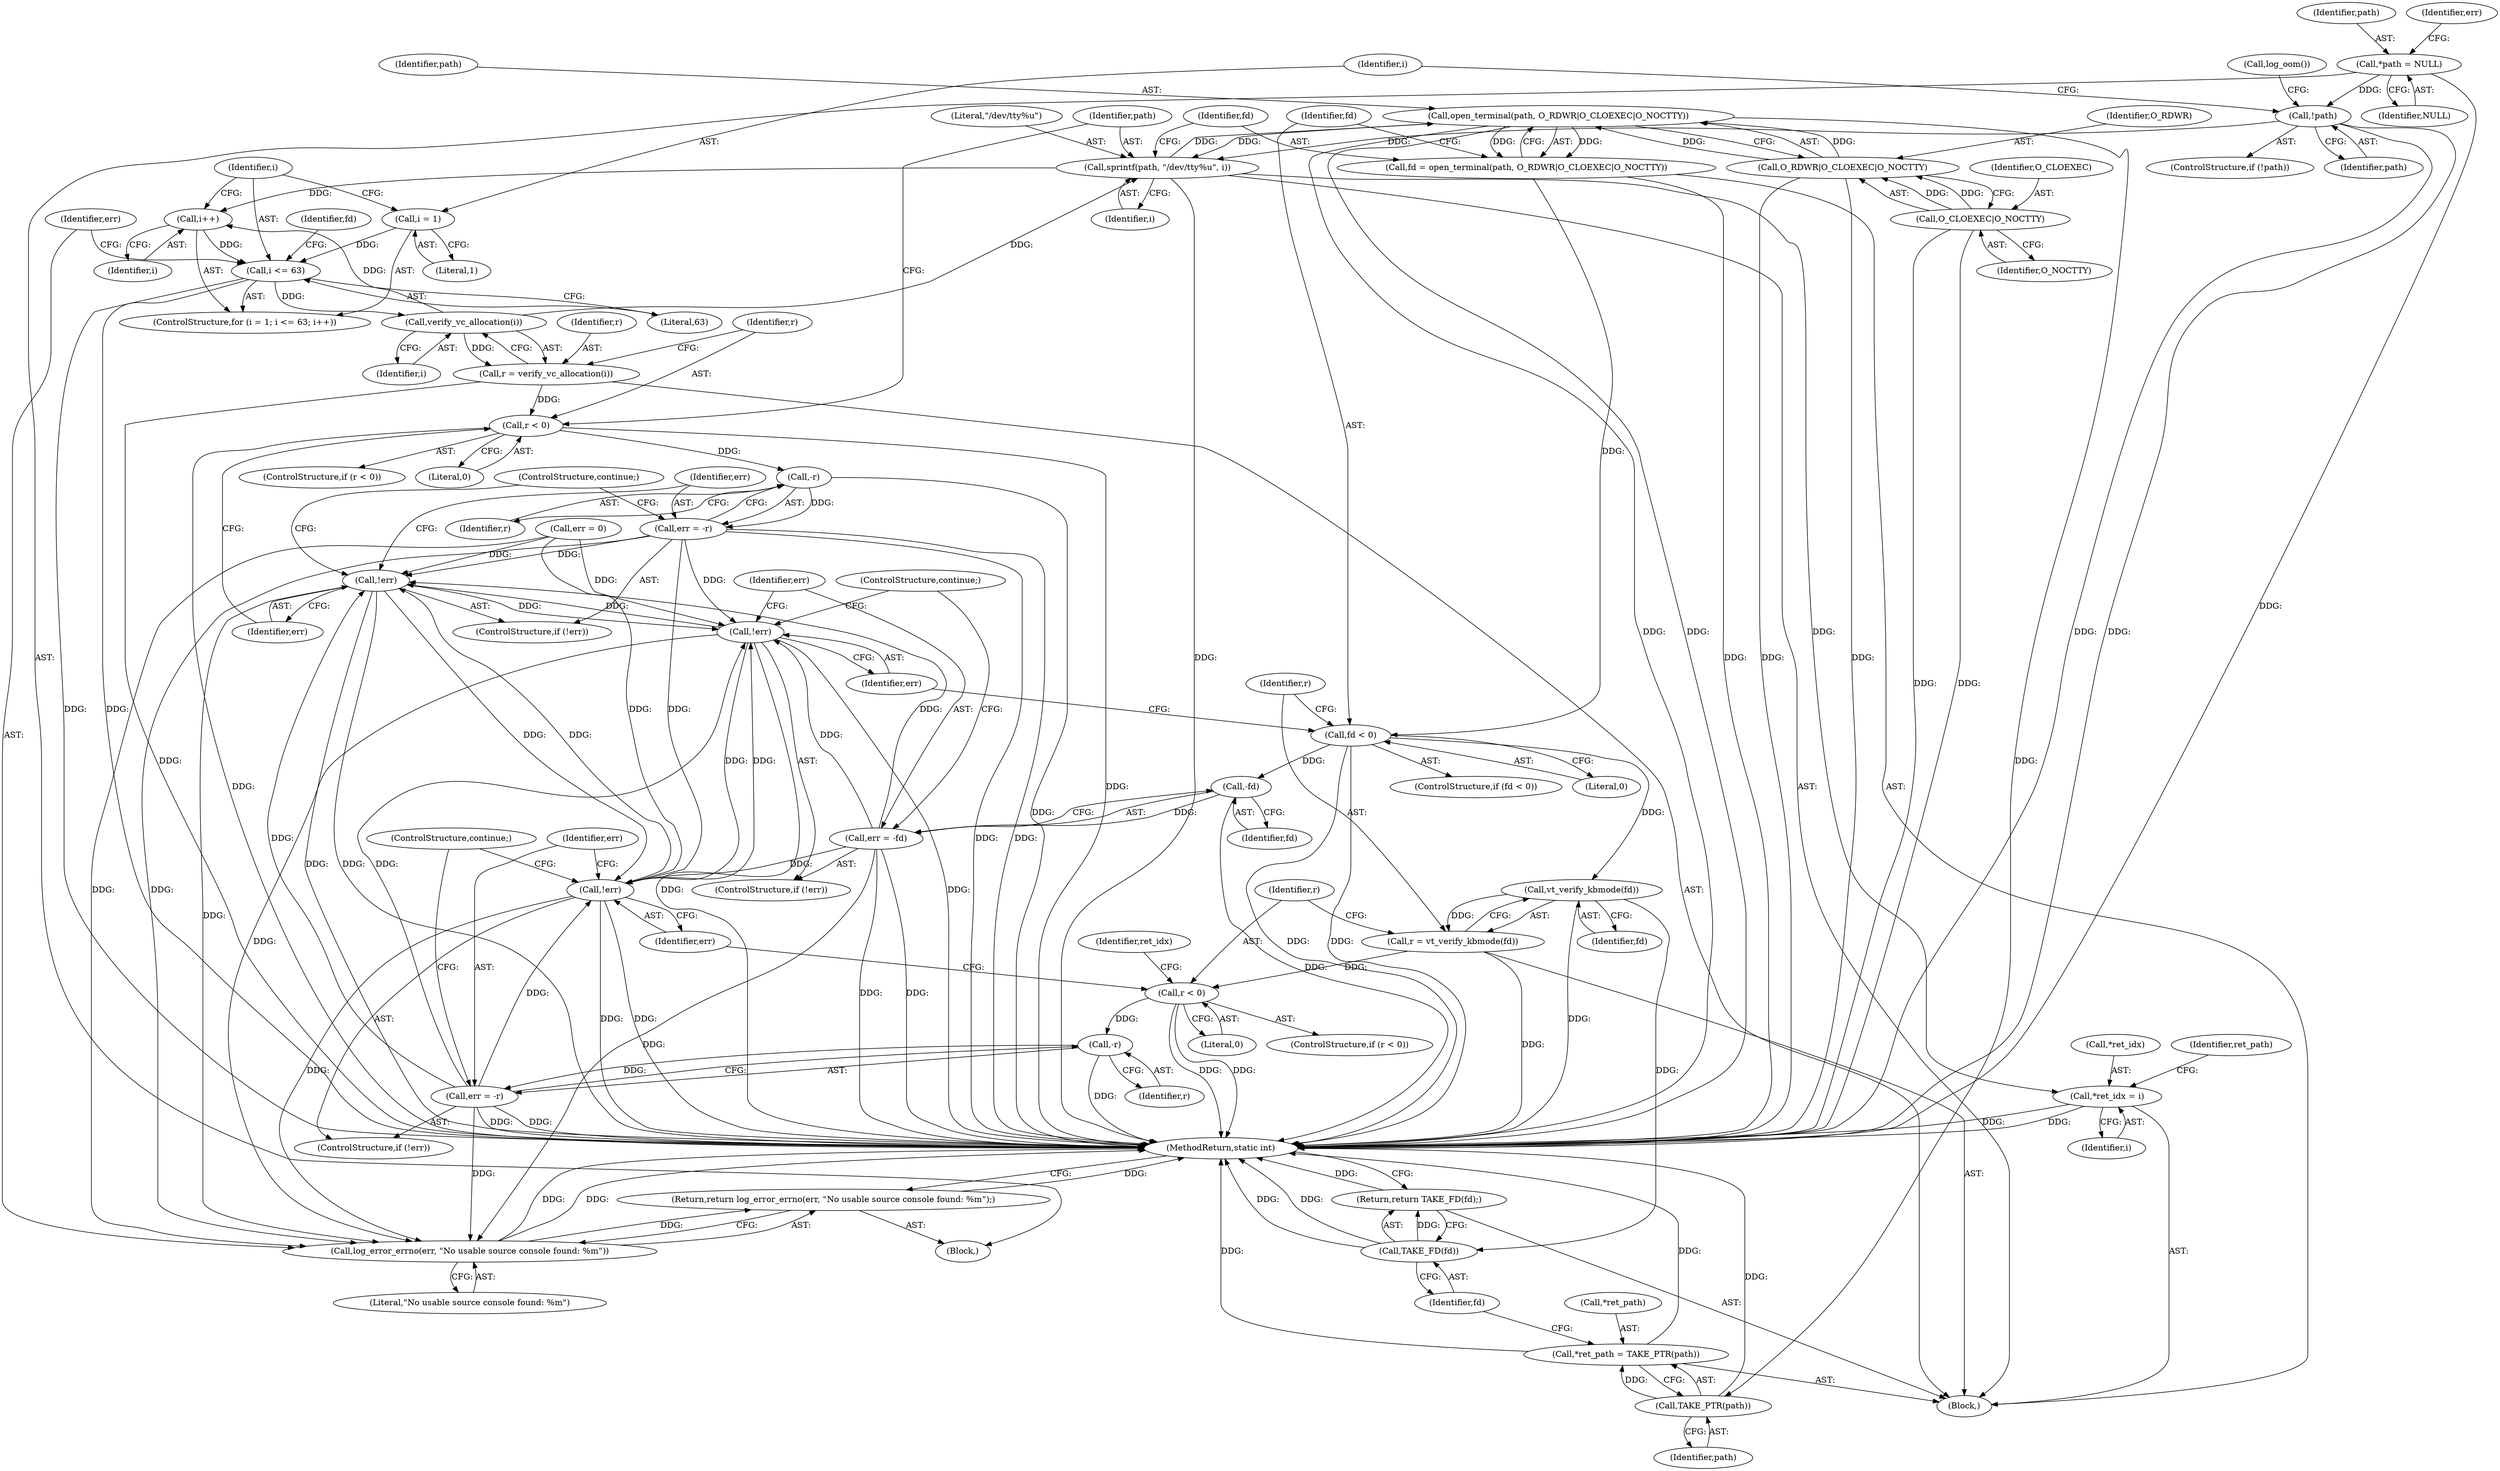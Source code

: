 digraph "0_systemd_9725f1a10f80f5e0ae7d9b60547458622aeb322f_0@API" {
"1000162" [label="(Call,open_terminal(path, O_RDWR|O_CLOEXEC|O_NOCTTY))"];
"1000156" [label="(Call,sprintf(path, \"/dev/tty%u\", i))"];
"1000120" [label="(Call,!path)"];
"1000106" [label="(Call,*path = NULL)"];
"1000162" [label="(Call,open_terminal(path, O_RDWR|O_CLOEXEC|O_NOCTTY))"];
"1000164" [label="(Call,O_RDWR|O_CLOEXEC|O_NOCTTY)"];
"1000166" [label="(Call,O_CLOEXEC|O_NOCTTY)"];
"1000141" [label="(Call,verify_vc_allocation(i))"];
"1000128" [label="(Call,i <= 63)"];
"1000125" [label="(Call,i = 1)"];
"1000131" [label="(Call,i++)"];
"1000139" [label="(Call,r = verify_vc_allocation(i))"];
"1000144" [label="(Call,r < 0)"];
"1000153" [label="(Call,-r)"];
"1000151" [label="(Call,err = -r)"];
"1000149" [label="(Call,!err)"];
"1000175" [label="(Call,!err)"];
"1000192" [label="(Call,!err)"];
"1000212" [label="(Call,log_error_errno(err, \"No usable source console found: %m\"))"];
"1000211" [label="(Return,return log_error_errno(err, \"No usable source console found: %m\");)"];
"1000160" [label="(Call,fd = open_terminal(path, O_RDWR|O_CLOEXEC|O_NOCTTY))"];
"1000170" [label="(Call,fd < 0)"];
"1000179" [label="(Call,-fd)"];
"1000177" [label="(Call,err = -fd)"];
"1000184" [label="(Call,vt_verify_kbmode(fd))"];
"1000182" [label="(Call,r = vt_verify_kbmode(fd))"];
"1000187" [label="(Call,r < 0)"];
"1000196" [label="(Call,-r)"];
"1000194" [label="(Call,err = -r)"];
"1000209" [label="(Call,TAKE_FD(fd))"];
"1000208" [label="(Return,return TAKE_FD(fd);)"];
"1000206" [label="(Call,TAKE_PTR(path))"];
"1000203" [label="(Call,*ret_path = TAKE_PTR(path))"];
"1000199" [label="(Call,*ret_idx = i)"];
"1000125" [label="(Call,i = 1)"];
"1000195" [label="(Identifier,err)"];
"1000143" [label="(ControlStructure,if (r < 0))"];
"1000202" [label="(Identifier,i)"];
"1000191" [label="(ControlStructure,if (!err))"];
"1000200" [label="(Call,*ret_idx)"];
"1000164" [label="(Call,O_RDWR|O_CLOEXEC|O_NOCTTY)"];
"1000166" [label="(Call,O_CLOEXEC|O_NOCTTY)"];
"1000187" [label="(Call,r < 0)"];
"1000123" [label="(Call,log_oom())"];
"1000214" [label="(Literal,\"No usable source console found: %m\")"];
"1000111" [label="(Call,err = 0)"];
"1000155" [label="(ControlStructure,continue;)"];
"1000203" [label="(Call,*ret_path = TAKE_PTR(path))"];
"1000176" [label="(Identifier,err)"];
"1000140" [label="(Identifier,r)"];
"1000146" [label="(Literal,0)"];
"1000106" [label="(Call,*path = NULL)"];
"1000145" [label="(Identifier,r)"];
"1000129" [label="(Identifier,i)"];
"1000189" [label="(Literal,0)"];
"1000104" [label="(Block,)"];
"1000198" [label="(ControlStructure,continue;)"];
"1000160" [label="(Call,fd = open_terminal(path, O_RDWR|O_CLOEXEC|O_NOCTTY))"];
"1000186" [label="(ControlStructure,if (r < 0))"];
"1000197" [label="(Identifier,r)"];
"1000152" [label="(Identifier,err)"];
"1000119" [label="(ControlStructure,if (!path))"];
"1000182" [label="(Call,r = vt_verify_kbmode(fd))"];
"1000156" [label="(Call,sprintf(path, \"/dev/tty%u\", i))"];
"1000180" [label="(Identifier,fd)"];
"1000212" [label="(Call,log_error_errno(err, \"No usable source console found: %m\"))"];
"1000165" [label="(Identifier,O_RDWR)"];
"1000144" [label="(Call,r < 0)"];
"1000192" [label="(Call,!err)"];
"1000121" [label="(Identifier,path)"];
"1000194" [label="(Call,err = -r)"];
"1000215" [label="(MethodReturn,static int)"];
"1000179" [label="(Call,-fd)"];
"1000159" [label="(Identifier,i)"];
"1000162" [label="(Call,open_terminal(path, O_RDWR|O_CLOEXEC|O_NOCTTY))"];
"1000175" [label="(Call,!err)"];
"1000107" [label="(Identifier,path)"];
"1000151" [label="(Call,err = -r)"];
"1000177" [label="(Call,err = -fd)"];
"1000130" [label="(Literal,63)"];
"1000132" [label="(Identifier,i)"];
"1000205" [label="(Identifier,ret_path)"];
"1000157" [label="(Identifier,path)"];
"1000171" [label="(Identifier,fd)"];
"1000131" [label="(Call,i++)"];
"1000150" [label="(Identifier,err)"];
"1000169" [label="(ControlStructure,if (fd < 0))"];
"1000209" [label="(Call,TAKE_FD(fd))"];
"1000201" [label="(Identifier,ret_idx)"];
"1000196" [label="(Call,-r)"];
"1000204" [label="(Call,*ret_path)"];
"1000174" [label="(ControlStructure,if (!err))"];
"1000206" [label="(Call,TAKE_PTR(path))"];
"1000141" [label="(Call,verify_vc_allocation(i))"];
"1000188" [label="(Identifier,r)"];
"1000184" [label="(Call,vt_verify_kbmode(fd))"];
"1000148" [label="(ControlStructure,if (!err))"];
"1000167" [label="(Identifier,O_CLOEXEC)"];
"1000120" [label="(Call,!path)"];
"1000124" [label="(ControlStructure,for (i = 1; i <= 63; i++))"];
"1000158" [label="(Literal,\"/dev/tty%u\")"];
"1000210" [label="(Identifier,fd)"];
"1000199" [label="(Call,*ret_idx = i)"];
"1000139" [label="(Call,r = verify_vc_allocation(i))"];
"1000211" [label="(Return,return log_error_errno(err, \"No usable source console found: %m\");)"];
"1000112" [label="(Identifier,err)"];
"1000161" [label="(Identifier,fd)"];
"1000178" [label="(Identifier,err)"];
"1000207" [label="(Identifier,path)"];
"1000136" [label="(Identifier,fd)"];
"1000163" [label="(Identifier,path)"];
"1000108" [label="(Identifier,NULL)"];
"1000128" [label="(Call,i <= 63)"];
"1000170" [label="(Call,fd < 0)"];
"1000133" [label="(Block,)"];
"1000126" [label="(Identifier,i)"];
"1000142" [label="(Identifier,i)"];
"1000153" [label="(Call,-r)"];
"1000208" [label="(Return,return TAKE_FD(fd);)"];
"1000183" [label="(Identifier,r)"];
"1000213" [label="(Identifier,err)"];
"1000181" [label="(ControlStructure,continue;)"];
"1000168" [label="(Identifier,O_NOCTTY)"];
"1000185" [label="(Identifier,fd)"];
"1000154" [label="(Identifier,r)"];
"1000149" [label="(Call,!err)"];
"1000193" [label="(Identifier,err)"];
"1000127" [label="(Literal,1)"];
"1000172" [label="(Literal,0)"];
"1000162" -> "1000160"  [label="AST: "];
"1000162" -> "1000164"  [label="CFG: "];
"1000163" -> "1000162"  [label="AST: "];
"1000164" -> "1000162"  [label="AST: "];
"1000160" -> "1000162"  [label="CFG: "];
"1000162" -> "1000215"  [label="DDG: "];
"1000162" -> "1000215"  [label="DDG: "];
"1000162" -> "1000156"  [label="DDG: "];
"1000162" -> "1000160"  [label="DDG: "];
"1000162" -> "1000160"  [label="DDG: "];
"1000156" -> "1000162"  [label="DDG: "];
"1000164" -> "1000162"  [label="DDG: "];
"1000164" -> "1000162"  [label="DDG: "];
"1000162" -> "1000206"  [label="DDG: "];
"1000156" -> "1000133"  [label="AST: "];
"1000156" -> "1000159"  [label="CFG: "];
"1000157" -> "1000156"  [label="AST: "];
"1000158" -> "1000156"  [label="AST: "];
"1000159" -> "1000156"  [label="AST: "];
"1000161" -> "1000156"  [label="CFG: "];
"1000156" -> "1000215"  [label="DDG: "];
"1000156" -> "1000131"  [label="DDG: "];
"1000120" -> "1000156"  [label="DDG: "];
"1000141" -> "1000156"  [label="DDG: "];
"1000156" -> "1000199"  [label="DDG: "];
"1000120" -> "1000119"  [label="AST: "];
"1000120" -> "1000121"  [label="CFG: "];
"1000121" -> "1000120"  [label="AST: "];
"1000123" -> "1000120"  [label="CFG: "];
"1000126" -> "1000120"  [label="CFG: "];
"1000120" -> "1000215"  [label="DDG: "];
"1000120" -> "1000215"  [label="DDG: "];
"1000106" -> "1000120"  [label="DDG: "];
"1000106" -> "1000104"  [label="AST: "];
"1000106" -> "1000108"  [label="CFG: "];
"1000107" -> "1000106"  [label="AST: "];
"1000108" -> "1000106"  [label="AST: "];
"1000112" -> "1000106"  [label="CFG: "];
"1000106" -> "1000215"  [label="DDG: "];
"1000164" -> "1000166"  [label="CFG: "];
"1000165" -> "1000164"  [label="AST: "];
"1000166" -> "1000164"  [label="AST: "];
"1000164" -> "1000215"  [label="DDG: "];
"1000164" -> "1000215"  [label="DDG: "];
"1000166" -> "1000164"  [label="DDG: "];
"1000166" -> "1000164"  [label="DDG: "];
"1000166" -> "1000168"  [label="CFG: "];
"1000167" -> "1000166"  [label="AST: "];
"1000168" -> "1000166"  [label="AST: "];
"1000166" -> "1000215"  [label="DDG: "];
"1000166" -> "1000215"  [label="DDG: "];
"1000141" -> "1000139"  [label="AST: "];
"1000141" -> "1000142"  [label="CFG: "];
"1000142" -> "1000141"  [label="AST: "];
"1000139" -> "1000141"  [label="CFG: "];
"1000141" -> "1000131"  [label="DDG: "];
"1000141" -> "1000139"  [label="DDG: "];
"1000128" -> "1000141"  [label="DDG: "];
"1000128" -> "1000124"  [label="AST: "];
"1000128" -> "1000130"  [label="CFG: "];
"1000129" -> "1000128"  [label="AST: "];
"1000130" -> "1000128"  [label="AST: "];
"1000136" -> "1000128"  [label="CFG: "];
"1000213" -> "1000128"  [label="CFG: "];
"1000128" -> "1000215"  [label="DDG: "];
"1000128" -> "1000215"  [label="DDG: "];
"1000125" -> "1000128"  [label="DDG: "];
"1000131" -> "1000128"  [label="DDG: "];
"1000125" -> "1000124"  [label="AST: "];
"1000125" -> "1000127"  [label="CFG: "];
"1000126" -> "1000125"  [label="AST: "];
"1000127" -> "1000125"  [label="AST: "];
"1000129" -> "1000125"  [label="CFG: "];
"1000131" -> "1000124"  [label="AST: "];
"1000131" -> "1000132"  [label="CFG: "];
"1000132" -> "1000131"  [label="AST: "];
"1000129" -> "1000131"  [label="CFG: "];
"1000139" -> "1000133"  [label="AST: "];
"1000140" -> "1000139"  [label="AST: "];
"1000145" -> "1000139"  [label="CFG: "];
"1000139" -> "1000215"  [label="DDG: "];
"1000139" -> "1000144"  [label="DDG: "];
"1000144" -> "1000143"  [label="AST: "];
"1000144" -> "1000146"  [label="CFG: "];
"1000145" -> "1000144"  [label="AST: "];
"1000146" -> "1000144"  [label="AST: "];
"1000150" -> "1000144"  [label="CFG: "];
"1000157" -> "1000144"  [label="CFG: "];
"1000144" -> "1000215"  [label="DDG: "];
"1000144" -> "1000215"  [label="DDG: "];
"1000144" -> "1000153"  [label="DDG: "];
"1000153" -> "1000151"  [label="AST: "];
"1000153" -> "1000154"  [label="CFG: "];
"1000154" -> "1000153"  [label="AST: "];
"1000151" -> "1000153"  [label="CFG: "];
"1000153" -> "1000215"  [label="DDG: "];
"1000153" -> "1000151"  [label="DDG: "];
"1000151" -> "1000148"  [label="AST: "];
"1000152" -> "1000151"  [label="AST: "];
"1000155" -> "1000151"  [label="CFG: "];
"1000151" -> "1000215"  [label="DDG: "];
"1000151" -> "1000215"  [label="DDG: "];
"1000151" -> "1000149"  [label="DDG: "];
"1000151" -> "1000175"  [label="DDG: "];
"1000151" -> "1000192"  [label="DDG: "];
"1000151" -> "1000212"  [label="DDG: "];
"1000149" -> "1000148"  [label="AST: "];
"1000149" -> "1000150"  [label="CFG: "];
"1000150" -> "1000149"  [label="AST: "];
"1000152" -> "1000149"  [label="CFG: "];
"1000155" -> "1000149"  [label="CFG: "];
"1000149" -> "1000215"  [label="DDG: "];
"1000149" -> "1000215"  [label="DDG: "];
"1000177" -> "1000149"  [label="DDG: "];
"1000175" -> "1000149"  [label="DDG: "];
"1000111" -> "1000149"  [label="DDG: "];
"1000192" -> "1000149"  [label="DDG: "];
"1000194" -> "1000149"  [label="DDG: "];
"1000149" -> "1000175"  [label="DDG: "];
"1000149" -> "1000192"  [label="DDG: "];
"1000149" -> "1000212"  [label="DDG: "];
"1000175" -> "1000174"  [label="AST: "];
"1000175" -> "1000176"  [label="CFG: "];
"1000176" -> "1000175"  [label="AST: "];
"1000178" -> "1000175"  [label="CFG: "];
"1000181" -> "1000175"  [label="CFG: "];
"1000175" -> "1000215"  [label="DDG: "];
"1000175" -> "1000215"  [label="DDG: "];
"1000177" -> "1000175"  [label="DDG: "];
"1000111" -> "1000175"  [label="DDG: "];
"1000192" -> "1000175"  [label="DDG: "];
"1000194" -> "1000175"  [label="DDG: "];
"1000175" -> "1000192"  [label="DDG: "];
"1000175" -> "1000212"  [label="DDG: "];
"1000192" -> "1000191"  [label="AST: "];
"1000192" -> "1000193"  [label="CFG: "];
"1000193" -> "1000192"  [label="AST: "];
"1000195" -> "1000192"  [label="CFG: "];
"1000198" -> "1000192"  [label="CFG: "];
"1000192" -> "1000215"  [label="DDG: "];
"1000192" -> "1000215"  [label="DDG: "];
"1000177" -> "1000192"  [label="DDG: "];
"1000111" -> "1000192"  [label="DDG: "];
"1000194" -> "1000192"  [label="DDG: "];
"1000192" -> "1000212"  [label="DDG: "];
"1000212" -> "1000211"  [label="AST: "];
"1000212" -> "1000214"  [label="CFG: "];
"1000213" -> "1000212"  [label="AST: "];
"1000214" -> "1000212"  [label="AST: "];
"1000211" -> "1000212"  [label="CFG: "];
"1000212" -> "1000215"  [label="DDG: "];
"1000212" -> "1000215"  [label="DDG: "];
"1000212" -> "1000211"  [label="DDG: "];
"1000177" -> "1000212"  [label="DDG: "];
"1000111" -> "1000212"  [label="DDG: "];
"1000194" -> "1000212"  [label="DDG: "];
"1000211" -> "1000104"  [label="AST: "];
"1000215" -> "1000211"  [label="CFG: "];
"1000211" -> "1000215"  [label="DDG: "];
"1000160" -> "1000133"  [label="AST: "];
"1000161" -> "1000160"  [label="AST: "];
"1000171" -> "1000160"  [label="CFG: "];
"1000160" -> "1000215"  [label="DDG: "];
"1000160" -> "1000170"  [label="DDG: "];
"1000170" -> "1000169"  [label="AST: "];
"1000170" -> "1000172"  [label="CFG: "];
"1000171" -> "1000170"  [label="AST: "];
"1000172" -> "1000170"  [label="AST: "];
"1000176" -> "1000170"  [label="CFG: "];
"1000183" -> "1000170"  [label="CFG: "];
"1000170" -> "1000215"  [label="DDG: "];
"1000170" -> "1000215"  [label="DDG: "];
"1000170" -> "1000179"  [label="DDG: "];
"1000170" -> "1000184"  [label="DDG: "];
"1000179" -> "1000177"  [label="AST: "];
"1000179" -> "1000180"  [label="CFG: "];
"1000180" -> "1000179"  [label="AST: "];
"1000177" -> "1000179"  [label="CFG: "];
"1000179" -> "1000215"  [label="DDG: "];
"1000179" -> "1000177"  [label="DDG: "];
"1000177" -> "1000174"  [label="AST: "];
"1000178" -> "1000177"  [label="AST: "];
"1000181" -> "1000177"  [label="CFG: "];
"1000177" -> "1000215"  [label="DDG: "];
"1000177" -> "1000215"  [label="DDG: "];
"1000184" -> "1000182"  [label="AST: "];
"1000184" -> "1000185"  [label="CFG: "];
"1000185" -> "1000184"  [label="AST: "];
"1000182" -> "1000184"  [label="CFG: "];
"1000184" -> "1000215"  [label="DDG: "];
"1000184" -> "1000182"  [label="DDG: "];
"1000184" -> "1000209"  [label="DDG: "];
"1000182" -> "1000133"  [label="AST: "];
"1000183" -> "1000182"  [label="AST: "];
"1000188" -> "1000182"  [label="CFG: "];
"1000182" -> "1000215"  [label="DDG: "];
"1000182" -> "1000187"  [label="DDG: "];
"1000187" -> "1000186"  [label="AST: "];
"1000187" -> "1000189"  [label="CFG: "];
"1000188" -> "1000187"  [label="AST: "];
"1000189" -> "1000187"  [label="AST: "];
"1000193" -> "1000187"  [label="CFG: "];
"1000201" -> "1000187"  [label="CFG: "];
"1000187" -> "1000215"  [label="DDG: "];
"1000187" -> "1000215"  [label="DDG: "];
"1000187" -> "1000196"  [label="DDG: "];
"1000196" -> "1000194"  [label="AST: "];
"1000196" -> "1000197"  [label="CFG: "];
"1000197" -> "1000196"  [label="AST: "];
"1000194" -> "1000196"  [label="CFG: "];
"1000196" -> "1000215"  [label="DDG: "];
"1000196" -> "1000194"  [label="DDG: "];
"1000194" -> "1000191"  [label="AST: "];
"1000195" -> "1000194"  [label="AST: "];
"1000198" -> "1000194"  [label="CFG: "];
"1000194" -> "1000215"  [label="DDG: "];
"1000194" -> "1000215"  [label="DDG: "];
"1000209" -> "1000208"  [label="AST: "];
"1000209" -> "1000210"  [label="CFG: "];
"1000210" -> "1000209"  [label="AST: "];
"1000208" -> "1000209"  [label="CFG: "];
"1000209" -> "1000215"  [label="DDG: "];
"1000209" -> "1000215"  [label="DDG: "];
"1000209" -> "1000208"  [label="DDG: "];
"1000208" -> "1000133"  [label="AST: "];
"1000215" -> "1000208"  [label="CFG: "];
"1000208" -> "1000215"  [label="DDG: "];
"1000206" -> "1000203"  [label="AST: "];
"1000206" -> "1000207"  [label="CFG: "];
"1000207" -> "1000206"  [label="AST: "];
"1000203" -> "1000206"  [label="CFG: "];
"1000206" -> "1000215"  [label="DDG: "];
"1000206" -> "1000203"  [label="DDG: "];
"1000203" -> "1000133"  [label="AST: "];
"1000204" -> "1000203"  [label="AST: "];
"1000210" -> "1000203"  [label="CFG: "];
"1000203" -> "1000215"  [label="DDG: "];
"1000203" -> "1000215"  [label="DDG: "];
"1000199" -> "1000133"  [label="AST: "];
"1000199" -> "1000202"  [label="CFG: "];
"1000200" -> "1000199"  [label="AST: "];
"1000202" -> "1000199"  [label="AST: "];
"1000205" -> "1000199"  [label="CFG: "];
"1000199" -> "1000215"  [label="DDG: "];
"1000199" -> "1000215"  [label="DDG: "];
}
